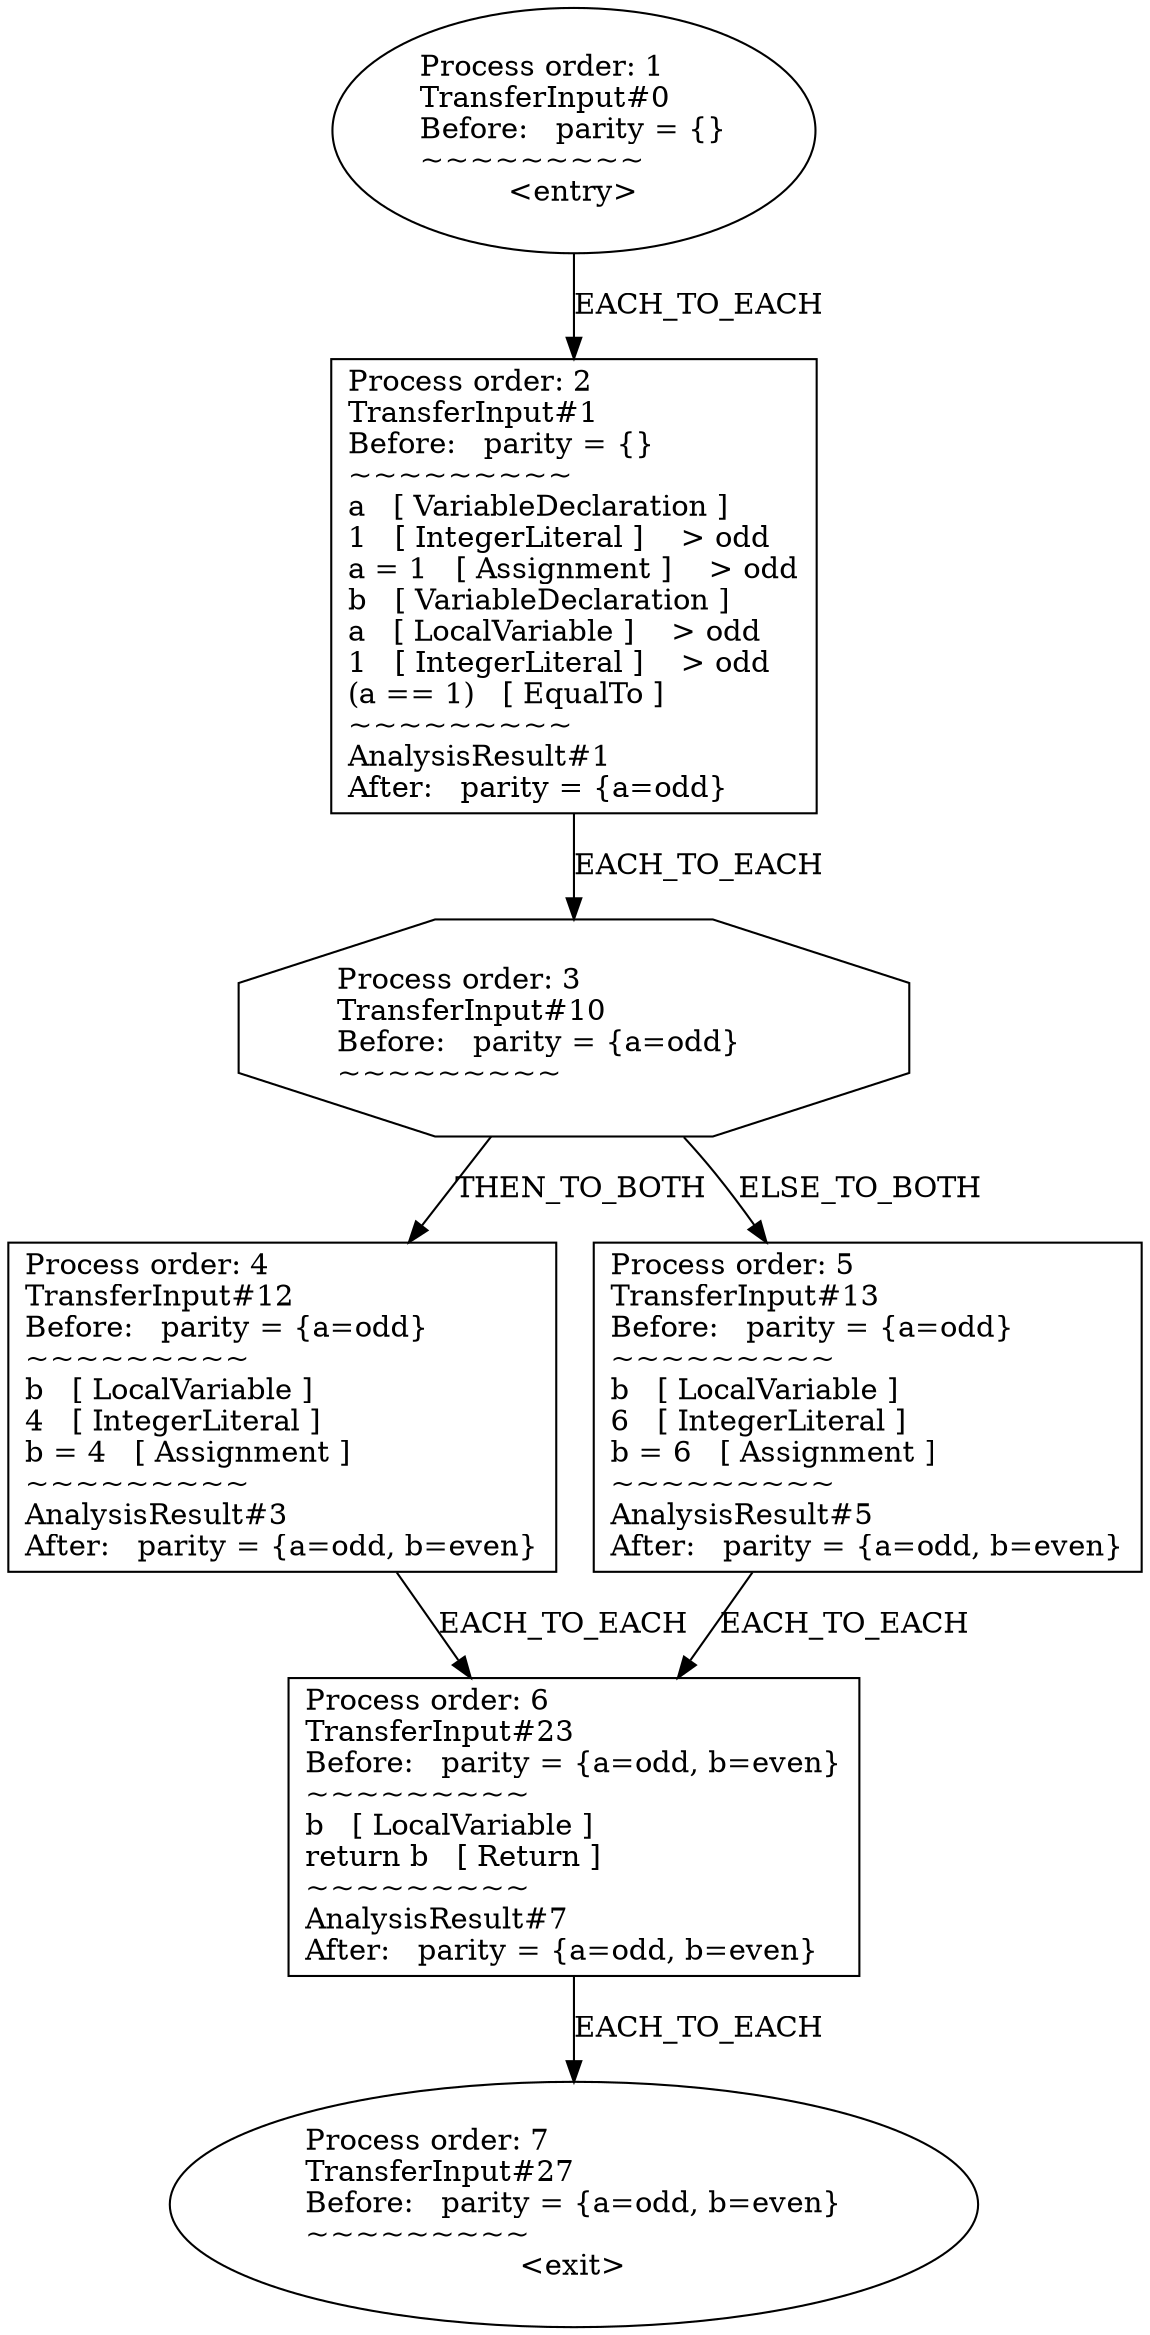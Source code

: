 digraph {
    2 -> 3 [label="EACH_TO_EACH"];
    3 -> 4 [label="EACH_TO_EACH"];
    4 -> 8 [label="THEN_TO_BOTH"];
    4 -> 10 [label="ELSE_TO_BOTH"];
    8 -> 11 [label="EACH_TO_EACH"];
    10 -> 11 [label="EACH_TO_EACH"];
    11 -> 0 [label="EACH_TO_EACH"];

    2 [shape=oval label="Process order: 1\lTransferInput#0\lBefore:   parity = {}\l~~~~~~~~~\l<entry>"];
    3 [shape=rectangle label="Process order: 2\lTransferInput#1\lBefore:   parity = {}\l~~~~~~~~~\la   [ VariableDeclaration ]\l1   [ IntegerLiteral ]    > odd\la = 1   [ Assignment ]    > odd\lb   [ VariableDeclaration ]\la   [ LocalVariable ]    > odd\l1   [ IntegerLiteral ]    > odd\l(a == 1)   [ EqualTo ]\l~~~~~~~~~\lAnalysisResult#1\lAfter:   parity = {a=odd}\l"];
    4 [shape=polygon sides=8 label="Process order: 3\lTransferInput#10\lBefore:   parity = {a=odd}\l~~~~~~~~~\l"];
    8 [shape=rectangle label="Process order: 4\lTransferInput#12\lBefore:   parity = {a=odd}\l~~~~~~~~~\lb   [ LocalVariable ]\l4   [ IntegerLiteral ]\lb = 4   [ Assignment ]\l~~~~~~~~~\lAnalysisResult#3\lAfter:   parity = {a=odd, b=even}\l"];
    10 [shape=rectangle label="Process order: 5\lTransferInput#13\lBefore:   parity = {a=odd}\l~~~~~~~~~\lb   [ LocalVariable ]\l6   [ IntegerLiteral ]\lb = 6   [ Assignment ]\l~~~~~~~~~\lAnalysisResult#5\lAfter:   parity = {a=odd, b=even}\l"];
    11 [shape=rectangle label="Process order: 6\lTransferInput#23\lBefore:   parity = {a=odd, b=even}\l~~~~~~~~~\lb   [ LocalVariable ]\lreturn b   [ Return ]\l~~~~~~~~~\lAnalysisResult#7\lAfter:   parity = {a=odd, b=even}\l"];
    0 [shape=oval label="Process order: 7\lTransferInput#27\lBefore:   parity = {a=odd, b=even}\l~~~~~~~~~\l<exit>"];
}